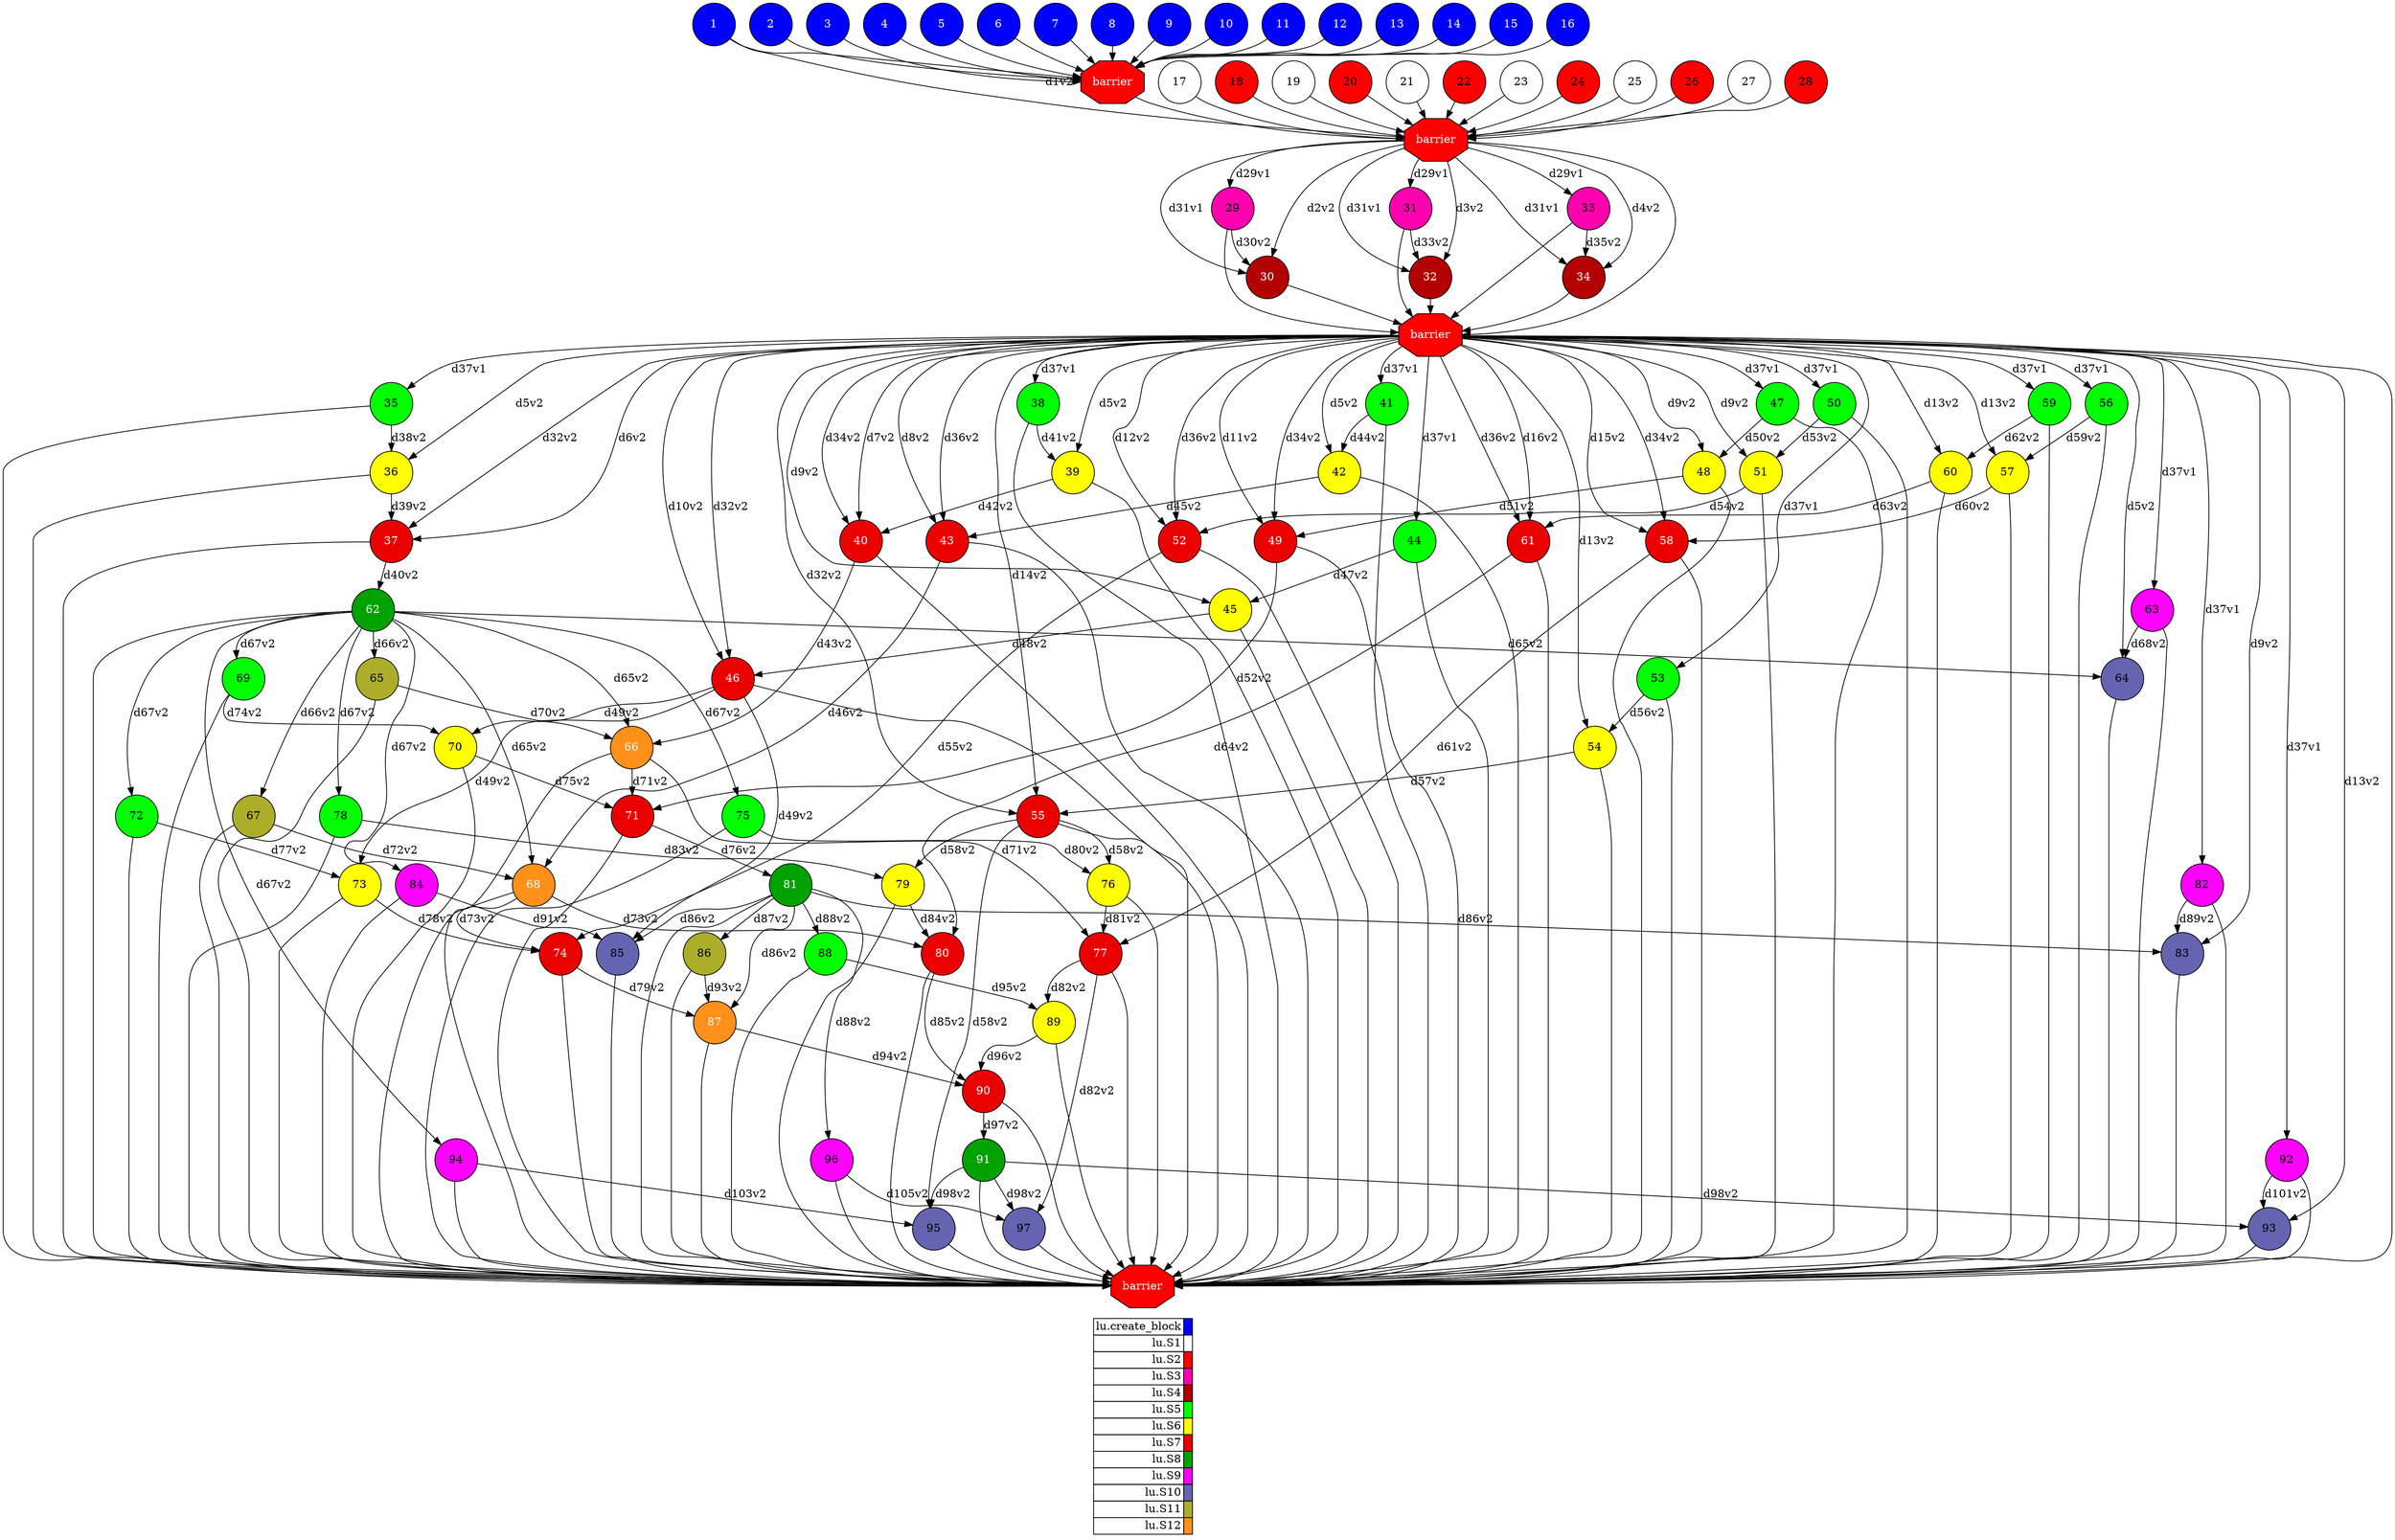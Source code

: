 digraph {
  rankdir=TB;
  labeljust="l";
  subgraph dependence_graph {
    ranksep=0.20;
    node[height=0.75];

1[shape=circle, style=filled fillcolor="#0000ff" fontcolor="#ffffff"];
2[shape=circle, style=filled fillcolor="#0000ff" fontcolor="#ffffff"];
3[shape=circle, style=filled fillcolor="#0000ff" fontcolor="#ffffff"];
4[shape=circle, style=filled fillcolor="#0000ff" fontcolor="#ffffff"];
5[shape=circle, style=filled fillcolor="#0000ff" fontcolor="#ffffff"];
6[shape=circle, style=filled fillcolor="#0000ff" fontcolor="#ffffff"];
7[shape=circle, style=filled fillcolor="#0000ff" fontcolor="#ffffff"];
8[shape=circle, style=filled fillcolor="#0000ff" fontcolor="#ffffff"];
9[shape=circle, style=filled fillcolor="#0000ff" fontcolor="#ffffff"];
10[shape=circle, style=filled fillcolor="#0000ff" fontcolor="#ffffff"];
11[shape=circle, style=filled fillcolor="#0000ff" fontcolor="#ffffff"];
12[shape=circle, style=filled fillcolor="#0000ff" fontcolor="#ffffff"];
13[shape=circle, style=filled fillcolor="#0000ff" fontcolor="#ffffff"];
14[shape=circle, style=filled fillcolor="#0000ff" fontcolor="#ffffff"];
15[shape=circle, style=filled fillcolor="#0000ff" fontcolor="#ffffff"];
16[shape=circle, style=filled fillcolor="#0000ff" fontcolor="#ffffff"];
Synchro1[label="barrier", shape=octagon, style=filled fillcolor="#ff0000" fontcolor="#FFFFFF"];
1 -> Synchro1;
12 -> Synchro1;
4 -> Synchro1;
15 -> Synchro1;
6 -> Synchro1;
3 -> Synchro1;
5 -> Synchro1;
2 -> Synchro1;
8 -> Synchro1;
9 -> Synchro1;
7 -> Synchro1;
16 -> Synchro1;
10 -> Synchro1;
11 -> Synchro1;
14 -> Synchro1;
13 -> Synchro1;
17[shape=circle, style=filled fillcolor="#ffffff" fontcolor="#000000"];
18[shape=circle, style=filled fillcolor="#ff0000" fontcolor="#000000"];
19[shape=circle, style=filled fillcolor="#ffffff" fontcolor="#000000"];
20[shape=circle, style=filled fillcolor="#ff0000" fontcolor="#000000"];
21[shape=circle, style=filled fillcolor="#ffffff" fontcolor="#000000"];
22[shape=circle, style=filled fillcolor="#ff0000" fontcolor="#000000"];
23[shape=circle, style=filled fillcolor="#ffffff" fontcolor="#000000"];
24[shape=circle, style=filled fillcolor="#ff0000" fontcolor="#000000"];
25[shape=circle, style=filled fillcolor="#ffffff" fontcolor="#000000"];
26[shape=circle, style=filled fillcolor="#ff0000" fontcolor="#000000"];
27[shape=circle, style=filled fillcolor="#ffffff" fontcolor="#000000"];
28[shape=circle, style=filled fillcolor="#ff0000" fontcolor="#000000"];
Synchro2[label="barrier", shape=octagon, style=filled fillcolor="#ff0000" fontcolor="#FFFFFF"];
Synchro1 -> Synchro2;
25 -> Synchro2;
17 -> Synchro2;
20 -> Synchro2;
23 -> Synchro2;
28 -> Synchro2;
18 -> Synchro2;
19 -> Synchro2;
26 -> Synchro2;
22 -> Synchro2;
27 -> Synchro2;
24 -> Synchro2;
21 -> Synchro2;
1 -> Synchro2[ label="d1v2" ];
29[shape=circle, style=filled fillcolor="#ff00ae" fontcolor="#000000"];
Synchro2 -> 29[ label="d29v1" ];
30[shape=circle, style=filled fillcolor="#b30000" fontcolor="#ffffff"];
29 -> 30[ label="d30v2" ];
Synchro2 -> 30[ label="d31v1" ];
Synchro2 -> 30[ label="d2v2" ];
31[shape=circle, style=filled fillcolor="#ff00ae" fontcolor="#000000"];
Synchro2 -> 31[ label="d29v1" ];
32[shape=circle, style=filled fillcolor="#b30000" fontcolor="#ffffff"];
31 -> 32[ label="d33v2" ];
Synchro2 -> 32[ label="d31v1" ];
Synchro2 -> 32[ label="d3v2" ];
33[shape=circle, style=filled fillcolor="#ff00ae" fontcolor="#000000"];
Synchro2 -> 33[ label="d29v1" ];
34[shape=circle, style=filled fillcolor="#b30000" fontcolor="#ffffff"];
33 -> 34[ label="d35v2" ];
Synchro2 -> 34[ label="d31v1" ];
Synchro2 -> 34[ label="d4v2" ];
Synchro3[label="barrier", shape=octagon, style=filled fillcolor="#ff0000" fontcolor="#FFFFFF"];
Synchro2 -> Synchro3;
31 -> Synchro3;
32 -> Synchro3;
34 -> Synchro3;
29 -> Synchro3;
33 -> Synchro3;
30 -> Synchro3;
35[shape=circle, style=filled fillcolor="#00ff00" fontcolor="#000000"];
Synchro3 -> 35[ label="d37v1" ];
36[shape=circle, style=filled fillcolor="#ffff00" fontcolor="#000000"];
Synchro3 -> 36[ label="d5v2" ];
35 -> 36[ label="d38v2" ];
37[shape=circle, style=filled fillcolor="#eb0000" fontcolor="#ffffff"];
Synchro3 -> 37[ label="d6v2" ];
36 -> 37[ label="d39v2" ];
Synchro3 -> 37[ label="d32v2" ];
38[shape=circle, style=filled fillcolor="#00ff00" fontcolor="#000000"];
Synchro3 -> 38[ label="d37v1" ];
39[shape=circle, style=filled fillcolor="#ffff00" fontcolor="#000000"];
Synchro3 -> 39[ label="d5v2" ];
38 -> 39[ label="d41v2" ];
40[shape=circle, style=filled fillcolor="#eb0000" fontcolor="#ffffff"];
Synchro3 -> 40[ label="d7v2" ];
39 -> 40[ label="d42v2" ];
Synchro3 -> 40[ label="d34v2" ];
41[shape=circle, style=filled fillcolor="#00ff00" fontcolor="#000000"];
Synchro3 -> 41[ label="d37v1" ];
42[shape=circle, style=filled fillcolor="#ffff00" fontcolor="#000000"];
Synchro3 -> 42[ label="d5v2" ];
41 -> 42[ label="d44v2" ];
43[shape=circle, style=filled fillcolor="#eb0000" fontcolor="#ffffff"];
Synchro3 -> 43[ label="d8v2" ];
42 -> 43[ label="d45v2" ];
Synchro3 -> 43[ label="d36v2" ];
44[shape=circle, style=filled fillcolor="#00ff00" fontcolor="#000000"];
Synchro3 -> 44[ label="d37v1" ];
45[shape=circle, style=filled fillcolor="#ffff00" fontcolor="#000000"];
Synchro3 -> 45[ label="d9v2" ];
44 -> 45[ label="d47v2" ];
46[shape=circle, style=filled fillcolor="#eb0000" fontcolor="#ffffff"];
Synchro3 -> 46[ label="d10v2" ];
45 -> 46[ label="d48v2" ];
Synchro3 -> 46[ label="d32v2" ];
47[shape=circle, style=filled fillcolor="#00ff00" fontcolor="#000000"];
Synchro3 -> 47[ label="d37v1" ];
48[shape=circle, style=filled fillcolor="#ffff00" fontcolor="#000000"];
Synchro3 -> 48[ label="d9v2" ];
47 -> 48[ label="d50v2" ];
49[shape=circle, style=filled fillcolor="#eb0000" fontcolor="#ffffff"];
Synchro3 -> 49[ label="d11v2" ];
48 -> 49[ label="d51v2" ];
Synchro3 -> 49[ label="d34v2" ];
50[shape=circle, style=filled fillcolor="#00ff00" fontcolor="#000000"];
Synchro3 -> 50[ label="d37v1" ];
51[shape=circle, style=filled fillcolor="#ffff00" fontcolor="#000000"];
Synchro3 -> 51[ label="d9v2" ];
50 -> 51[ label="d53v2" ];
52[shape=circle, style=filled fillcolor="#eb0000" fontcolor="#ffffff"];
Synchro3 -> 52[ label="d12v2" ];
51 -> 52[ label="d54v2" ];
Synchro3 -> 52[ label="d36v2" ];
53[shape=circle, style=filled fillcolor="#00ff00" fontcolor="#000000"];
Synchro3 -> 53[ label="d37v1" ];
54[shape=circle, style=filled fillcolor="#ffff00" fontcolor="#000000"];
Synchro3 -> 54[ label="d13v2" ];
53 -> 54[ label="d56v2" ];
55[shape=circle, style=filled fillcolor="#eb0000" fontcolor="#ffffff"];
Synchro3 -> 55[ label="d14v2" ];
54 -> 55[ label="d57v2" ];
Synchro3 -> 55[ label="d32v2" ];
56[shape=circle, style=filled fillcolor="#00ff00" fontcolor="#000000"];
Synchro3 -> 56[ label="d37v1" ];
57[shape=circle, style=filled fillcolor="#ffff00" fontcolor="#000000"];
Synchro3 -> 57[ label="d13v2" ];
56 -> 57[ label="d59v2" ];
58[shape=circle, style=filled fillcolor="#eb0000" fontcolor="#ffffff"];
Synchro3 -> 58[ label="d15v2" ];
57 -> 58[ label="d60v2" ];
Synchro3 -> 58[ label="d34v2" ];
59[shape=circle, style=filled fillcolor="#00ff00" fontcolor="#000000"];
Synchro3 -> 59[ label="d37v1" ];
60[shape=circle, style=filled fillcolor="#ffff00" fontcolor="#000000"];
Synchro3 -> 60[ label="d13v2" ];
59 -> 60[ label="d62v2" ];
61[shape=circle, style=filled fillcolor="#eb0000" fontcolor="#ffffff"];
Synchro3 -> 61[ label="d16v2" ];
60 -> 61[ label="d63v2" ];
Synchro3 -> 61[ label="d36v2" ];
62[shape=circle, style=filled fillcolor="#00a200" fontcolor="#ffffff"];
37 -> 62[ label="d40v2" ];
63[shape=circle, style=filled fillcolor="#ff00ff" fontcolor="#000000"];
Synchro3 -> 63[ label="d37v1" ];
64[shape=circle, style=filled fillcolor="#6464b1" fontcolor="#000000"];
62 -> 64[ label="d65v2" ];
Synchro3 -> 64[ label="d5v2" ];
63 -> 64[ label="d68v2" ];
65[shape=circle, style=filled fillcolor="#acae29" fontcolor="#000000"];
62 -> 65[ label="d66v2" ];
66[shape=circle, style=filled fillcolor="#ff901a" fontcolor="#ffffff"];
65 -> 66[ label="d70v2" ];
62 -> 66[ label="d65v2" ];
40 -> 66[ label="d43v2" ];
67[shape=circle, style=filled fillcolor="#acae29" fontcolor="#000000"];
62 -> 67[ label="d66v2" ];
68[shape=circle, style=filled fillcolor="#ff901a" fontcolor="#ffffff"];
67 -> 68[ label="d72v2" ];
62 -> 68[ label="d65v2" ];
43 -> 68[ label="d46v2" ];
69[shape=circle, style=filled fillcolor="#00ff00" fontcolor="#000000"];
62 -> 69[ label="d67v2" ];
70[shape=circle, style=filled fillcolor="#ffff00" fontcolor="#000000"];
46 -> 70[ label="d49v2" ];
69 -> 70[ label="d74v2" ];
71[shape=circle, style=filled fillcolor="#eb0000" fontcolor="#ffffff"];
49 -> 71[ label="d52v2" ];
70 -> 71[ label="d75v2" ];
66 -> 71[ label="d71v2" ];
72[shape=circle, style=filled fillcolor="#00ff00" fontcolor="#000000"];
62 -> 72[ label="d67v2" ];
73[shape=circle, style=filled fillcolor="#ffff00" fontcolor="#000000"];
46 -> 73[ label="d49v2" ];
72 -> 73[ label="d77v2" ];
74[shape=circle, style=filled fillcolor="#eb0000" fontcolor="#ffffff"];
52 -> 74[ label="d55v2" ];
73 -> 74[ label="d78v2" ];
68 -> 74[ label="d73v2" ];
75[shape=circle, style=filled fillcolor="#00ff00" fontcolor="#000000"];
62 -> 75[ label="d67v2" ];
76[shape=circle, style=filled fillcolor="#ffff00" fontcolor="#000000"];
55 -> 76[ label="d58v2" ];
75 -> 76[ label="d80v2" ];
77[shape=circle, style=filled fillcolor="#eb0000" fontcolor="#ffffff"];
58 -> 77[ label="d61v2" ];
76 -> 77[ label="d81v2" ];
66 -> 77[ label="d71v2" ];
78[shape=circle, style=filled fillcolor="#00ff00" fontcolor="#000000"];
62 -> 78[ label="d67v2" ];
79[shape=circle, style=filled fillcolor="#ffff00" fontcolor="#000000"];
55 -> 79[ label="d58v2" ];
78 -> 79[ label="d83v2" ];
80[shape=circle, style=filled fillcolor="#eb0000" fontcolor="#ffffff"];
61 -> 80[ label="d64v2" ];
79 -> 80[ label="d84v2" ];
68 -> 80[ label="d73v2" ];
81[shape=circle, style=filled fillcolor="#00a200" fontcolor="#ffffff"];
71 -> 81[ label="d76v2" ];
82[shape=circle, style=filled fillcolor="#ff00ff" fontcolor="#000000"];
Synchro3 -> 82[ label="d37v1" ];
83[shape=circle, style=filled fillcolor="#6464b1" fontcolor="#000000"];
81 -> 83[ label="d86v2" ];
Synchro3 -> 83[ label="d9v2" ];
82 -> 83[ label="d89v2" ];
84[shape=circle, style=filled fillcolor="#ff00ff" fontcolor="#000000"];
62 -> 84[ label="d67v2" ];
85[shape=circle, style=filled fillcolor="#6464b1" fontcolor="#000000"];
81 -> 85[ label="d86v2" ];
46 -> 85[ label="d49v2" ];
84 -> 85[ label="d91v2" ];
86[shape=circle, style=filled fillcolor="#acae29" fontcolor="#000000"];
81 -> 86[ label="d87v2" ];
87[shape=circle, style=filled fillcolor="#ff901a" fontcolor="#ffffff"];
86 -> 87[ label="d93v2" ];
81 -> 87[ label="d86v2" ];
74 -> 87[ label="d79v2" ];
88[shape=circle, style=filled fillcolor="#00ff00" fontcolor="#000000"];
81 -> 88[ label="d88v2" ];
89[shape=circle, style=filled fillcolor="#ffff00" fontcolor="#000000"];
77 -> 89[ label="d82v2" ];
88 -> 89[ label="d95v2" ];
90[shape=circle, style=filled fillcolor="#eb0000" fontcolor="#ffffff"];
80 -> 90[ label="d85v2" ];
89 -> 90[ label="d96v2" ];
87 -> 90[ label="d94v2" ];
91[shape=circle, style=filled fillcolor="#00a200" fontcolor="#ffffff"];
90 -> 91[ label="d97v2" ];
92[shape=circle, style=filled fillcolor="#ff00ff" fontcolor="#000000"];
Synchro3 -> 92[ label="d37v1" ];
93[shape=circle, style=filled fillcolor="#6464b1" fontcolor="#000000"];
91 -> 93[ label="d98v2" ];
Synchro3 -> 93[ label="d13v2" ];
92 -> 93[ label="d101v2" ];
94[shape=circle, style=filled fillcolor="#ff00ff" fontcolor="#000000"];
62 -> 94[ label="d67v2" ];
95[shape=circle, style=filled fillcolor="#6464b1" fontcolor="#000000"];
91 -> 95[ label="d98v2" ];
55 -> 95[ label="d58v2" ];
94 -> 95[ label="d103v2" ];
96[shape=circle, style=filled fillcolor="#ff00ff" fontcolor="#000000"];
81 -> 96[ label="d88v2" ];
97[shape=circle, style=filled fillcolor="#6464b1" fontcolor="#000000"];
91 -> 97[ label="d98v2" ];
77 -> 97[ label="d82v2" ];
96 -> 97[ label="d105v2" ];
Synchro4[label="barrier", shape=octagon, style=filled fillcolor="#ff0000" fontcolor="#FFFFFF"];
Synchro3 -> Synchro4;
46 -> Synchro4;
96 -> Synchro4;
90 -> Synchro4;
41 -> Synchro4;
58 -> Synchro4;
77 -> Synchro4;
87 -> Synchro4;
84 -> Synchro4;
38 -> Synchro4;
97 -> Synchro4;
62 -> Synchro4;
81 -> Synchro4;
54 -> Synchro4;
89 -> Synchro4;
56 -> Synchro4;
60 -> Synchro4;
36 -> Synchro4;
39 -> Synchro4;
47 -> Synchro4;
94 -> Synchro4;
37 -> Synchro4;
43 -> Synchro4;
61 -> Synchro4;
88 -> Synchro4;
50 -> Synchro4;
85 -> Synchro4;
92 -> Synchro4;
71 -> Synchro4;
95 -> Synchro4;
57 -> Synchro4;
72 -> Synchro4;
83 -> Synchro4;
91 -> Synchro4;
35 -> Synchro4;
79 -> Synchro4;
51 -> Synchro4;
73 -> Synchro4;
45 -> Synchro4;
49 -> Synchro4;
78 -> Synchro4;
53 -> Synchro4;
76 -> Synchro4;
48 -> Synchro4;
82 -> Synchro4;
75 -> Synchro4;
52 -> Synchro4;
55 -> Synchro4;
66 -> Synchro4;
80 -> Synchro4;
42 -> Synchro4;
44 -> Synchro4;
86 -> Synchro4;
69 -> Synchro4;
59 -> Synchro4;
65 -> Synchro4;
70 -> Synchro4;
93 -> Synchro4;
64 -> Synchro4;
40 -> Synchro4;
63 -> Synchro4;
74 -> Synchro4;
67 -> Synchro4;
68 -> Synchro4;  }
  subgraph legend {
    rank=sink;
    node [shape=plaintext, height=0.75];
    ranksep=0.20;
    label = "Legend";
    key [label=<
      <table border="0" cellpadding="2" cellspacing="0" cellborder="1">
<tr>
<td align="right">lu.create_block</td>
<td bgcolor="#0000ff">&nbsp;</td>
</tr>
<tr>
<td align="right">lu.S1</td>
<td bgcolor="#ffffff">&nbsp;</td>
</tr>
<tr>
<td align="right">lu.S2</td>
<td bgcolor="#ff0000">&nbsp;</td>
</tr>
<tr>
<td align="right">lu.S3</td>
<td bgcolor="#ff00ae">&nbsp;</td>
</tr>
<tr>
<td align="right">lu.S4</td>
<td bgcolor="#b30000">&nbsp;</td>
</tr>
<tr>
<td align="right">lu.S5</td>
<td bgcolor="#00ff00">&nbsp;</td>
</tr>
<tr>
<td align="right">lu.S6</td>
<td bgcolor="#ffff00">&nbsp;</td>
</tr>
<tr>
<td align="right">lu.S7</td>
<td bgcolor="#eb0000">&nbsp;</td>
</tr>
<tr>
<td align="right">lu.S8</td>
<td bgcolor="#00a200">&nbsp;</td>
</tr>
<tr>
<td align="right">lu.S9</td>
<td bgcolor="#ff00ff">&nbsp;</td>
</tr>
<tr>
<td align="right">lu.S10</td>
<td bgcolor="#6464b1">&nbsp;</td>
</tr>
<tr>
<td align="right">lu.S11</td>
<td bgcolor="#acae29">&nbsp;</td>
</tr>
<tr>
<td align="right">lu.S12</td>
<td bgcolor="#ff901a">&nbsp;</td>
</tr>
      </table>
    >]
  }
}
